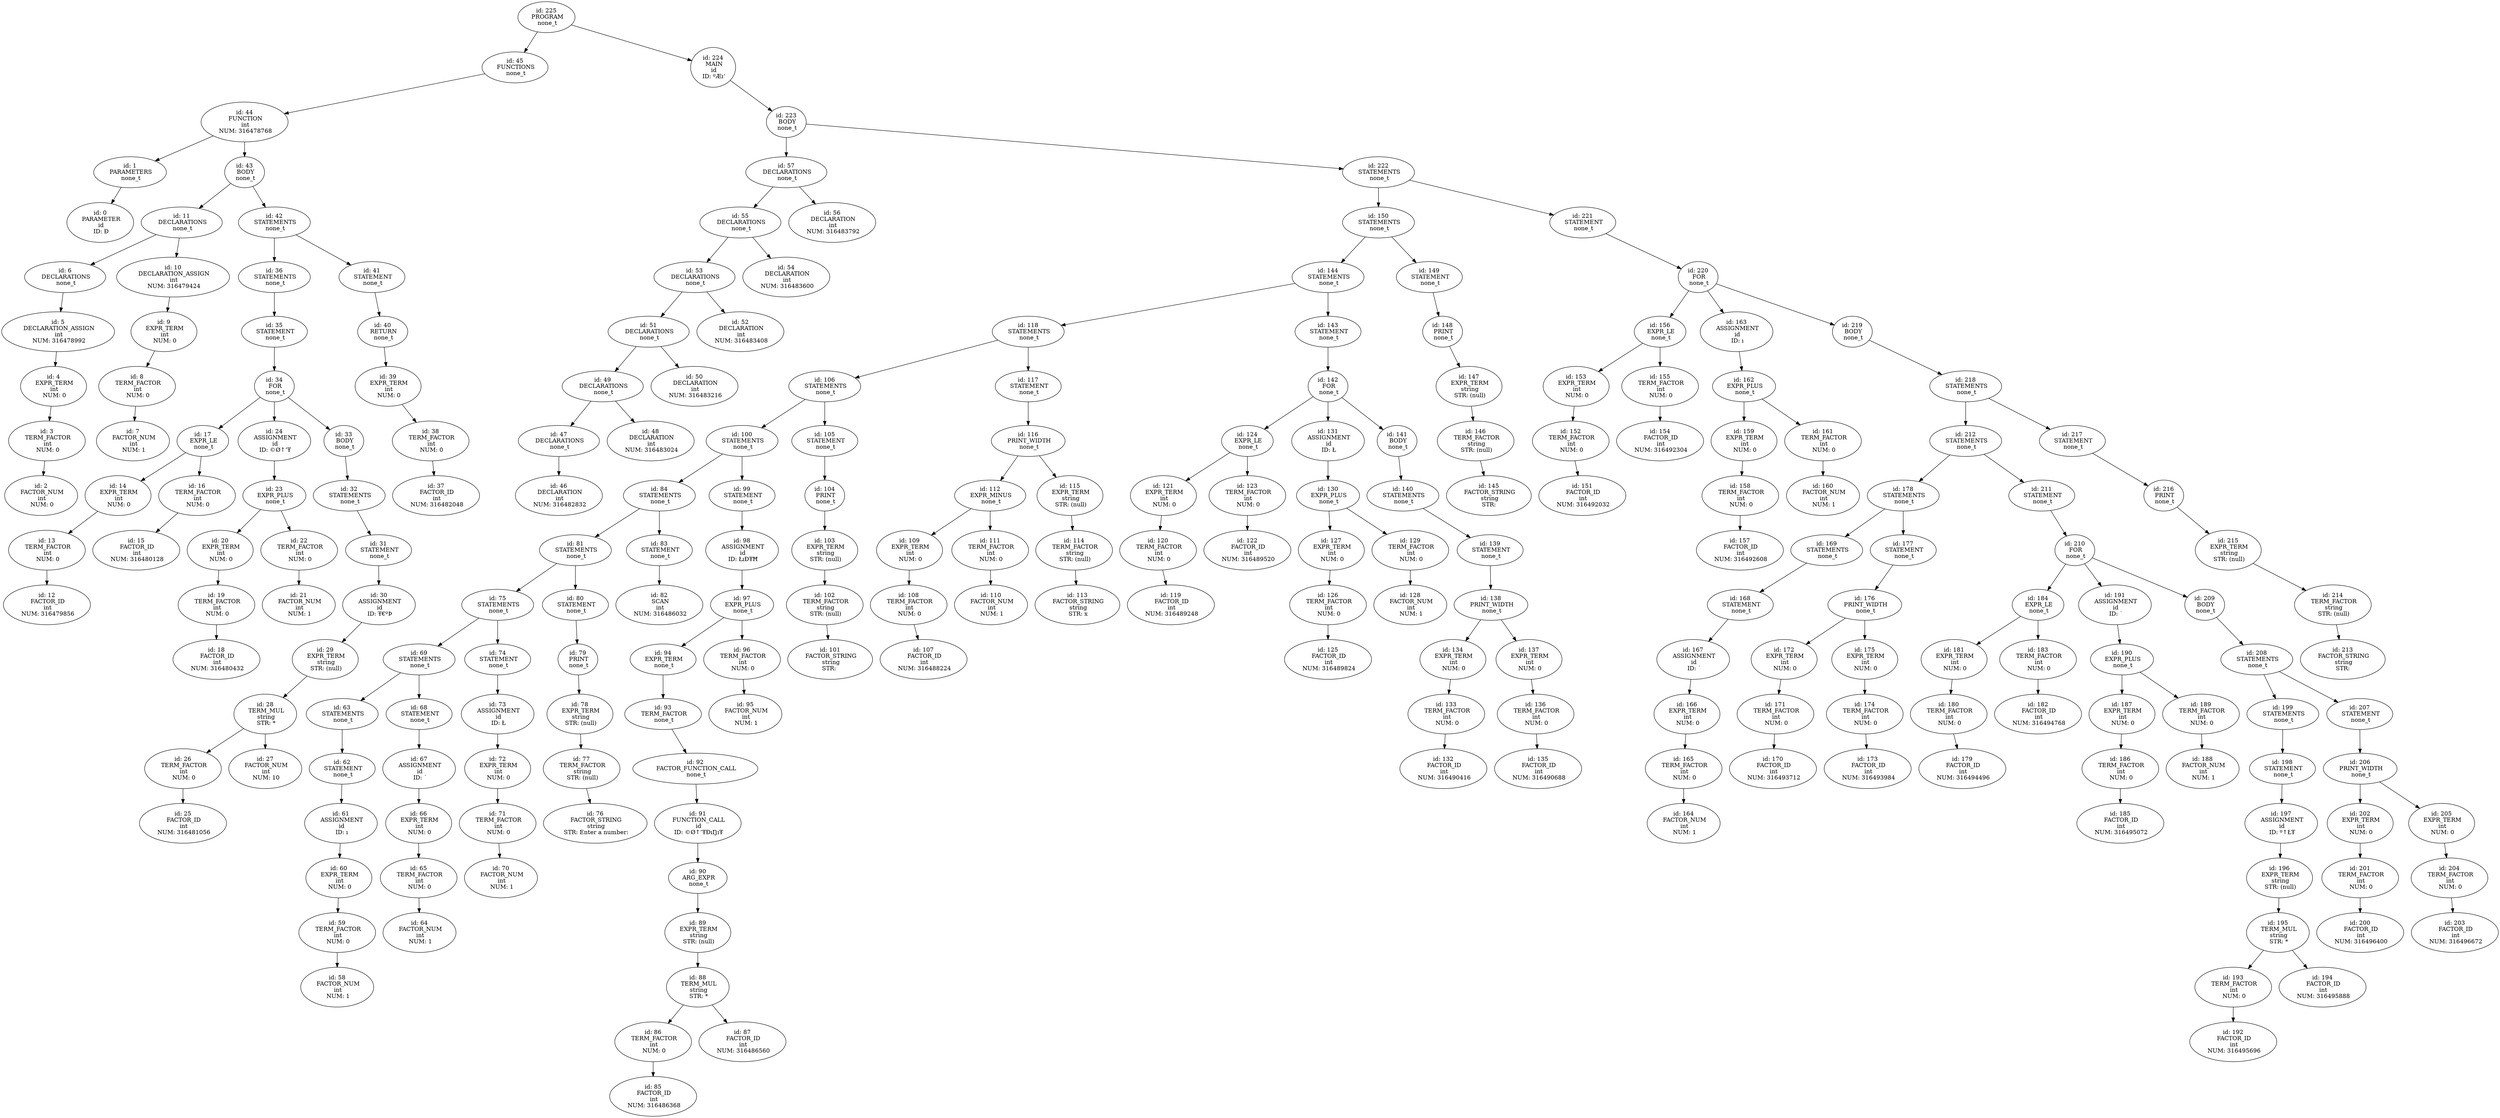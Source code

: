 digraph ast {
n225 [label="id: 225
 PROGRAM
 none_t"];
n225 -> n45;
n45 [label="id: 45
 FUNCTIONS
 none_t"];
n45 -> n44;
n44 [label="id: 44
 FUNCTION
 int
 NUM: 316478768"];
n44 -> n1;
n1 [label="id: 1
 PARAMETERS
 none_t"];
n1 -> n0;
n0 [label="id: 0
 PARAMETER
 id
 ID: Ð"];
n44 -> n43;
n43 [label="id: 43
 BODY
 none_t"];
n43 -> n11;
n11 [label="id: 11
 DECLARATIONS
 none_t"];
n11 -> n6;
n6 [label="id: 6
 DECLARATIONS
 none_t"];
n6 -> n5;
n5 [label="id: 5
 DECLARATION_ASSIGN
 int
 NUM: 316478992"];
n5 -> n4;
n4 [label="id: 4
 EXPR_TERM
 int
 NUM: 0"];
n4 -> n3;
n3 [label="id: 3
 TERM_FACTOR
 int
 NUM: 0"];
n3 -> n2;
n2 [label="id: 2
 FACTOR_NUM
 int
 NUM: 0"];
n11 -> n10;
n10 [label="id: 10
 DECLARATION_ASSIGN
 int
 NUM: 316479424"];
n10 -> n9;
n9 [label="id: 9
 EXPR_TERM
 int
 NUM: 0"];
n9 -> n8;
n8 [label="id: 8
 TERM_FACTOR
 int
 NUM: 0"];
n8 -> n7;
n7 [label="id: 7
 FACTOR_NUM
 int
 NUM: 1"];
n43 -> n42;
n42 [label="id: 42
 STATEMENTS
 none_t"];
n42 -> n36;
n36 [label="id: 36
 STATEMENTS
 none_t"];
n36 -> n35;
n35 [label="id: 35
 STATEMENT
 none_t"];
n35 -> n34;
n34 [label="id: 34
 FOR
 none_t"];
n34 -> n17;
n17 [label="id: 17
 EXPR_LE
 none_t"];
n17 -> n14;
n14 [label="id: 14
 EXPR_TERM
 int
 NUM: 0"];
n14 -> n13;
n13 [label="id: 13
 TERM_FACTOR
 int
 NUM: 0"];
n13 -> n12;
n12 [label="id: 12
 FACTOR_ID
 int
 NUM: 316479856"];
n17 -> n16;
n16 [label="id: 16
 TERM_FACTOR
 int
 NUM: 0"];
n16 -> n15;
n15 [label="id: 15
 FACTOR_ID
 int
 NUM: 316480128"];
n34 -> n24;
n24 [label="id: 24
 ASSIGNMENT
 id
 ID: ©Ø↑’Ŧ"];
n24 -> n23;
n23 [label="id: 23
 EXPR_PLUS
 none_t"];
n23 -> n20;
n20 [label="id: 20
 EXPR_TERM
 int
 NUM: 0"];
n20 -> n19;
n19 [label="id: 19
 TERM_FACTOR
 int
 NUM: 0"];
n19 -> n18;
n18 [label="id: 18
 FACTOR_ID
 int
 NUM: 316480432"];
n23 -> n22;
n22 [label="id: 22
 TERM_FACTOR
 int
 NUM: 0"];
n22 -> n21;
n21 [label="id: 21
 FACTOR_NUM
 int
 NUM: 1"];
n34 -> n33;
n33 [label="id: 33
 BODY
 none_t"];
n33 -> n32;
n32 [label="id: 32
 STATEMENTS
 none_t"];
n32 -> n31;
n31 [label="id: 31
 STATEMENT
 none_t"];
n31 -> n30;
n30 [label="id: 30
 ASSIGNMENT
 id
 ID: Ŧ€ºÞ"];
n30 -> n29;
n29 [label="id: 29
 EXPR_TERM
 string
 STR: (null)"];
n29 -> n28;
n28 [label="id: 28
 TERM_MUL
 string
 STR: *"];
n28 -> n26;
n26 [label="id: 26
 TERM_FACTOR
 int
 NUM: 0"];
n26 -> n25;
n25 [label="id: 25
 FACTOR_ID
 int
 NUM: 316481056"];
n28 -> n27;
n27 [label="id: 27
 FACTOR_NUM
 int
 NUM: 10"];
n42 -> n41;
n41 [label="id: 41
 STATEMENT
 none_t"];
n41 -> n40;
n40 [label="id: 40
 RETURN
 none_t"];
n40 -> n39;
n39 [label="id: 39
 EXPR_TERM
 int
 NUM: 0"];
n39 -> n38;
n38 [label="id: 38
 TERM_FACTOR
 int
 NUM: 0"];
n38 -> n37;
n37 [label="id: 37
 FACTOR_ID
 int
 NUM: 316482048"];
n225 -> n224;
n224 [label="id: 224
 MAIN
 id
 ID: ºÆı’"];
n224 -> n223;
n223 [label="id: 223
 BODY
 none_t"];
n223 -> n57;
n57 [label="id: 57
 DECLARATIONS
 none_t"];
n57 -> n55;
n55 [label="id: 55
 DECLARATIONS
 none_t"];
n55 -> n53;
n53 [label="id: 53
 DECLARATIONS
 none_t"];
n53 -> n51;
n51 [label="id: 51
 DECLARATIONS
 none_t"];
n51 -> n49;
n49 [label="id: 49
 DECLARATIONS
 none_t"];
n49 -> n47;
n47 [label="id: 47
 DECLARATIONS
 none_t"];
n47 -> n46;
n46 [label="id: 46
 DECLARATION
 int
 NUM: 316482832"];
n49 -> n48;
n48 [label="id: 48
 DECLARATION
 int
 NUM: 316483024"];
n51 -> n50;
n50 [label="id: 50
 DECLARATION
 int
 NUM: 316483216"];
n53 -> n52;
n52 [label="id: 52
 DECLARATION
 int
 NUM: 316483408"];
n55 -> n54;
n54 [label="id: 54
 DECLARATION
 int
 NUM: 316483600"];
n57 -> n56;
n56 [label="id: 56
 DECLARATION
 int
 NUM: 316483792"];
n223 -> n222;
n222 [label="id: 222
 STATEMENTS
 none_t"];
n222 -> n150;
n150 [label="id: 150
 STATEMENTS
 none_t"];
n150 -> n144;
n144 [label="id: 144
 STATEMENTS
 none_t"];
n144 -> n118;
n118 [label="id: 118
 STATEMENTS
 none_t"];
n118 -> n106;
n106 [label="id: 106
 STATEMENTS
 none_t"];
n106 -> n100;
n100 [label="id: 100
 STATEMENTS
 none_t"];
n100 -> n84;
n84 [label="id: 84
 STATEMENTS
 none_t"];
n84 -> n81;
n81 [label="id: 81
 STATEMENTS
 none_t"];
n81 -> n75;
n75 [label="id: 75
 STATEMENTS
 none_t"];
n75 -> n69;
n69 [label="id: 69
 STATEMENTS
 none_t"];
n69 -> n63;
n63 [label="id: 63
 STATEMENTS
 none_t"];
n63 -> n62;
n62 [label="id: 62
 STATEMENT
 none_t"];
n62 -> n61;
n61 [label="id: 61
 ASSIGNMENT
 id
 ID: ı"];
n61 -> n60;
n60 [label="id: 60
 EXPR_TERM
 int
 NUM: 0"];
n60 -> n59;
n59 [label="id: 59
 TERM_FACTOR
 int
 NUM: 0"];
n59 -> n58;
n58 [label="id: 58
 FACTOR_NUM
 int
 NUM: 1"];
n69 -> n68;
n68 [label="id: 68
 STATEMENT
 none_t"];
n68 -> n67;
n67 [label="id: 67
 ASSIGNMENT
 id
 ID: ˙"];
n67 -> n66;
n66 [label="id: 66
 EXPR_TERM
 int
 NUM: 0"];
n66 -> n65;
n65 [label="id: 65
 TERM_FACTOR
 int
 NUM: 0"];
n65 -> n64;
n64 [label="id: 64
 FACTOR_NUM
 int
 NUM: 1"];
n75 -> n74;
n74 [label="id: 74
 STATEMENT
 none_t"];
n74 -> n73;
n73 [label="id: 73
 ASSIGNMENT
 id
 ID: Ł"];
n73 -> n72;
n72 [label="id: 72
 EXPR_TERM
 int
 NUM: 0"];
n72 -> n71;
n71 [label="id: 71
 TERM_FACTOR
 int
 NUM: 0"];
n71 -> n70;
n70 [label="id: 70
 FACTOR_NUM
 int
 NUM: 1"];
n81 -> n80;
n80 [label="id: 80
 STATEMENT
 none_t"];
n80 -> n79;
n79 [label="id: 79
 PRINT
 none_t"];
n79 -> n78;
n78 [label="id: 78
 EXPR_TERM
 string
 STR: (null)"];
n78 -> n77;
n77 [label="id: 77
 TERM_FACTOR
 string
 STR: (null)"];
n77 -> n76;
n76 [label="id: 76
 FACTOR_STRING
 string
 STR: Enter a number:
"];
n84 -> n83;
n83 [label="id: 83
 STATEMENT
 none_t"];
n83 -> n82;
n82 [label="id: 82
 SCAN
 int
 NUM: 316486032"];
n100 -> n99;
n99 [label="id: 99
 STATEMENT
 none_t"];
n99 -> n98;
n98 [label="id: 98
 ASSIGNMENT
 id
 ID: ŁıÐŦĦ"];
n98 -> n97;
n97 [label="id: 97
 EXPR_PLUS
 none_t"];
n97 -> n94;
n94 [label="id: 94
 EXPR_TERM
 none_t"];
n94 -> n93;
n93 [label="id: 93
 TERM_FACTOR
 none_t"];
n93 -> n92;
n92 [label="id: 92
 FACTOR_FUNCTION_CALL
 none_t"];
n92 -> n91;
n91 [label="id: 91
 FUNCTION_CALL
 id
 ID: ©Ø↑’ŦÐıŊıŦ"];
n91 -> n90;
n90 [label="id: 90
 ARG_EXPR
 none_t"];
n90 -> n89;
n89 [label="id: 89
 EXPR_TERM
 string
 STR: (null)"];
n89 -> n88;
n88 [label="id: 88
 TERM_MUL
 string
 STR: *"];
n88 -> n86;
n86 [label="id: 86
 TERM_FACTOR
 int
 NUM: 0"];
n86 -> n85;
n85 [label="id: 85
 FACTOR_ID
 int
 NUM: 316486368"];
n88 -> n87;
n87 [label="id: 87
 FACTOR_ID
 int
 NUM: 316486560"];
n97 -> n96;
n96 [label="id: 96
 TERM_FACTOR
 int
 NUM: 0"];
n96 -> n95;
n95 [label="id: 95
 FACTOR_NUM
 int
 NUM: 1"];
n106 -> n105;
n105 [label="id: 105
 STATEMENT
 none_t"];
n105 -> n104;
n104 [label="id: 104
 PRINT
 none_t"];
n104 -> n103;
n103 [label="id: 103
 EXPR_TERM
 string
 STR: (null)"];
n103 -> n102;
n102 [label="id: 102
 TERM_FACTOR
 string
 STR: (null)"];
n102 -> n101;
n101 [label="id: 101
 FACTOR_STRING
 string
 STR:  "];
n118 -> n117;
n117 [label="id: 117
 STATEMENT
 none_t"];
n117 -> n116;
n116 [label="id: 116
 PRINT_WIDTH
 none_t"];
n116 -> n112;
n112 [label="id: 112
 EXPR_MINUS
 none_t"];
n112 -> n109;
n109 [label="id: 109
 EXPR_TERM
 int
 NUM: 0"];
n109 -> n108;
n108 [label="id: 108
 TERM_FACTOR
 int
 NUM: 0"];
n108 -> n107;
n107 [label="id: 107
 FACTOR_ID
 int
 NUM: 316488224"];
n112 -> n111;
n111 [label="id: 111
 TERM_FACTOR
 int
 NUM: 0"];
n111 -> n110;
n110 [label="id: 110
 FACTOR_NUM
 int
 NUM: 1"];
n116 -> n115;
n115 [label="id: 115
 EXPR_TERM
 string
 STR: (null)"];
n115 -> n114;
n114 [label="id: 114
 TERM_FACTOR
 string
 STR: (null)"];
n114 -> n113;
n113 [label="id: 113
 FACTOR_STRING
 string
 STR: x"];
n144 -> n143;
n143 [label="id: 143
 STATEMENT
 none_t"];
n143 -> n142;
n142 [label="id: 142
 FOR
 none_t"];
n142 -> n124;
n124 [label="id: 124
 EXPR_LE
 none_t"];
n124 -> n121;
n121 [label="id: 121
 EXPR_TERM
 int
 NUM: 0"];
n121 -> n120;
n120 [label="id: 120
 TERM_FACTOR
 int
 NUM: 0"];
n120 -> n119;
n119 [label="id: 119
 FACTOR_ID
 int
 NUM: 316489248"];
n124 -> n123;
n123 [label="id: 123
 TERM_FACTOR
 int
 NUM: 0"];
n123 -> n122;
n122 [label="id: 122
 FACTOR_ID
 int
 NUM: 316489520"];
n142 -> n131;
n131 [label="id: 131
 ASSIGNMENT
 id
 ID: Ł"];
n131 -> n130;
n130 [label="id: 130
 EXPR_PLUS
 none_t"];
n130 -> n127;
n127 [label="id: 127
 EXPR_TERM
 int
 NUM: 0"];
n127 -> n126;
n126 [label="id: 126
 TERM_FACTOR
 int
 NUM: 0"];
n126 -> n125;
n125 [label="id: 125
 FACTOR_ID
 int
 NUM: 316489824"];
n130 -> n129;
n129 [label="id: 129
 TERM_FACTOR
 int
 NUM: 0"];
n129 -> n128;
n128 [label="id: 128
 FACTOR_NUM
 int
 NUM: 1"];
n142 -> n141;
n141 [label="id: 141
 BODY
 none_t"];
n141 -> n140;
n140 [label="id: 140
 STATEMENTS
 none_t"];
n140 -> n139;
n139 [label="id: 139
 STATEMENT
 none_t"];
n139 -> n138;
n138 [label="id: 138
 PRINT_WIDTH
 none_t"];
n138 -> n134;
n134 [label="id: 134
 EXPR_TERM
 int
 NUM: 0"];
n134 -> n133;
n133 [label="id: 133
 TERM_FACTOR
 int
 NUM: 0"];
n133 -> n132;
n132 [label="id: 132
 FACTOR_ID
 int
 NUM: 316490416"];
n138 -> n137;
n137 [label="id: 137
 EXPR_TERM
 int
 NUM: 0"];
n137 -> n136;
n136 [label="id: 136
 TERM_FACTOR
 int
 NUM: 0"];
n136 -> n135;
n135 [label="id: 135
 FACTOR_ID
 int
 NUM: 316490688"];
n150 -> n149;
n149 [label="id: 149
 STATEMENT
 none_t"];
n149 -> n148;
n148 [label="id: 148
 PRINT
 none_t"];
n148 -> n147;
n147 [label="id: 147
 EXPR_TERM
 string
 STR: (null)"];
n147 -> n146;
n146 [label="id: 146
 TERM_FACTOR
 string
 STR: (null)"];
n146 -> n145;
n145 [label="id: 145
 FACTOR_STRING
 string
 STR: 
"];
n222 -> n221;
n221 [label="id: 221
 STATEMENT
 none_t"];
n221 -> n220;
n220 [label="id: 220
 FOR
 none_t"];
n220 -> n156;
n156 [label="id: 156
 EXPR_LE
 none_t"];
n156 -> n153;
n153 [label="id: 153
 EXPR_TERM
 int
 NUM: 0"];
n153 -> n152;
n152 [label="id: 152
 TERM_FACTOR
 int
 NUM: 0"];
n152 -> n151;
n151 [label="id: 151
 FACTOR_ID
 int
 NUM: 316492032"];
n156 -> n155;
n155 [label="id: 155
 TERM_FACTOR
 int
 NUM: 0"];
n155 -> n154;
n154 [label="id: 154
 FACTOR_ID
 int
 NUM: 316492304"];
n220 -> n163;
n163 [label="id: 163
 ASSIGNMENT
 id
 ID: ı"];
n163 -> n162;
n162 [label="id: 162
 EXPR_PLUS
 none_t"];
n162 -> n159;
n159 [label="id: 159
 EXPR_TERM
 int
 NUM: 0"];
n159 -> n158;
n158 [label="id: 158
 TERM_FACTOR
 int
 NUM: 0"];
n158 -> n157;
n157 [label="id: 157
 FACTOR_ID
 int
 NUM: 316492608"];
n162 -> n161;
n161 [label="id: 161
 TERM_FACTOR
 int
 NUM: 0"];
n161 -> n160;
n160 [label="id: 160
 FACTOR_NUM
 int
 NUM: 1"];
n220 -> n219;
n219 [label="id: 219
 BODY
 none_t"];
n219 -> n218;
n218 [label="id: 218
 STATEMENTS
 none_t"];
n218 -> n212;
n212 [label="id: 212
 STATEMENTS
 none_t"];
n212 -> n178;
n178 [label="id: 178
 STATEMENTS
 none_t"];
n178 -> n169;
n169 [label="id: 169
 STATEMENTS
 none_t"];
n169 -> n168;
n168 [label="id: 168
 STATEMENT
 none_t"];
n168 -> n167;
n167 [label="id: 167
 ASSIGNMENT
 id
 ID: ˙"];
n167 -> n166;
n166 [label="id: 166
 EXPR_TERM
 int
 NUM: 0"];
n166 -> n165;
n165 [label="id: 165
 TERM_FACTOR
 int
 NUM: 0"];
n165 -> n164;
n164 [label="id: 164
 FACTOR_NUM
 int
 NUM: 1"];
n178 -> n177;
n177 [label="id: 177
 STATEMENT
 none_t"];
n177 -> n176;
n176 [label="id: 176
 PRINT_WIDTH
 none_t"];
n176 -> n172;
n172 [label="id: 172
 EXPR_TERM
 int
 NUM: 0"];
n172 -> n171;
n171 [label="id: 171
 TERM_FACTOR
 int
 NUM: 0"];
n171 -> n170;
n170 [label="id: 170
 FACTOR_ID
 int
 NUM: 316493712"];
n176 -> n175;
n175 [label="id: 175
 EXPR_TERM
 int
 NUM: 0"];
n175 -> n174;
n174 [label="id: 174
 TERM_FACTOR
 int
 NUM: 0"];
n174 -> n173;
n173 [label="id: 173
 FACTOR_ID
 int
 NUM: 316493984"];
n212 -> n211;
n211 [label="id: 211
 STATEMENT
 none_t"];
n211 -> n210;
n210 [label="id: 210
 FOR
 none_t"];
n210 -> n184;
n184 [label="id: 184
 EXPR_LE
 none_t"];
n184 -> n181;
n181 [label="id: 181
 EXPR_TERM
 int
 NUM: 0"];
n181 -> n180;
n180 [label="id: 180
 TERM_FACTOR
 int
 NUM: 0"];
n180 -> n179;
n179 [label="id: 179
 FACTOR_ID
 int
 NUM: 316494496"];
n184 -> n183;
n183 [label="id: 183
 TERM_FACTOR
 int
 NUM: 0"];
n183 -> n182;
n182 [label="id: 182
 FACTOR_ID
 int
 NUM: 316494768"];
n210 -> n191;
n191 [label="id: 191
 ASSIGNMENT
 id
 ID: ˙"];
n191 -> n190;
n190 [label="id: 190
 EXPR_PLUS
 none_t"];
n190 -> n187;
n187 [label="id: 187
 EXPR_TERM
 int
 NUM: 0"];
n187 -> n186;
n186 [label="id: 186
 TERM_FACTOR
 int
 NUM: 0"];
n186 -> n185;
n185 [label="id: 185
 FACTOR_ID
 int
 NUM: 316495072"];
n190 -> n189;
n189 [label="id: 189
 TERM_FACTOR
 int
 NUM: 0"];
n189 -> n188;
n188 [label="id: 188
 FACTOR_NUM
 int
 NUM: 1"];
n210 -> n209;
n209 [label="id: 209
 BODY
 none_t"];
n209 -> n208;
n208 [label="id: 208
 STATEMENTS
 none_t"];
n208 -> n199;
n199 [label="id: 199
 STATEMENTS
 none_t"];
n199 -> n198;
n198 [label="id: 198
 STATEMENT
 none_t"];
n198 -> n197;
n197 [label="id: 197
 ASSIGNMENT
 id
 ID: º↑ŁŦ"];
n197 -> n196;
n196 [label="id: 196
 EXPR_TERM
 string
 STR: (null)"];
n196 -> n195;
n195 [label="id: 195
 TERM_MUL
 string
 STR: *"];
n195 -> n193;
n193 [label="id: 193
 TERM_FACTOR
 int
 NUM: 0"];
n193 -> n192;
n192 [label="id: 192
 FACTOR_ID
 int
 NUM: 316495696"];
n195 -> n194;
n194 [label="id: 194
 FACTOR_ID
 int
 NUM: 316495888"];
n208 -> n207;
n207 [label="id: 207
 STATEMENT
 none_t"];
n207 -> n206;
n206 [label="id: 206
 PRINT_WIDTH
 none_t"];
n206 -> n202;
n202 [label="id: 202
 EXPR_TERM
 int
 NUM: 0"];
n202 -> n201;
n201 [label="id: 201
 TERM_FACTOR
 int
 NUM: 0"];
n201 -> n200;
n200 [label="id: 200
 FACTOR_ID
 int
 NUM: 316496400"];
n206 -> n205;
n205 [label="id: 205
 EXPR_TERM
 int
 NUM: 0"];
n205 -> n204;
n204 [label="id: 204
 TERM_FACTOR
 int
 NUM: 0"];
n204 -> n203;
n203 [label="id: 203
 FACTOR_ID
 int
 NUM: 316496672"];
n218 -> n217;
n217 [label="id: 217
 STATEMENT
 none_t"];
n217 -> n216;
n216 [label="id: 216
 PRINT
 none_t"];
n216 -> n215;
n215 [label="id: 215
 EXPR_TERM
 string
 STR: (null)"];
n215 -> n214;
n214 [label="id: 214
 TERM_FACTOR
 string
 STR: (null)"];
n214 -> n213;
n213 [label="id: 213
 FACTOR_STRING
 string
 STR: 
"];
}
